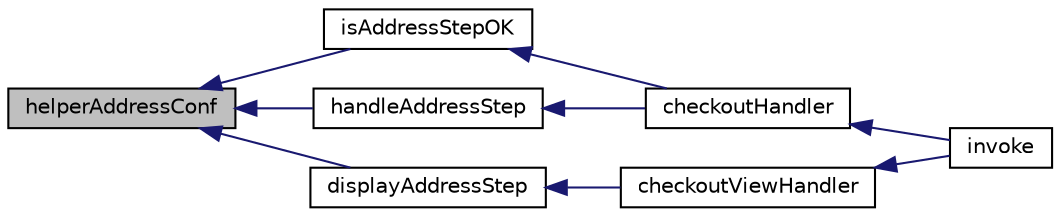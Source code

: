 digraph "helperAddressConf"
{
  edge [fontname="Helvetica",fontsize="10",labelfontname="Helvetica",labelfontsize="10"];
  node [fontname="Helvetica",fontsize="10",shape=record];
  rankdir="LR";
  Node1 [label="helperAddressConf",height=0.2,width=0.4,color="black", fillcolor="grey75", style="filled", fontcolor="black"];
  Node1 -> Node2 [dir="back",color="midnightblue",fontsize="10",style="solid",fontname="Helvetica"];
  Node2 [label="isAddressStepOK",height=0.2,width=0.4,color="black", fillcolor="white", style="filled",URL="$class_s_s_checkout_controller.html#a9df854ae91d98455f35fca3ebcfffe4f",tooltip="Prüfen ob Schritt ok. "];
  Node2 -> Node3 [dir="back",color="midnightblue",fontsize="10",style="solid",fontname="Helvetica"];
  Node3 [label="checkoutHandler",height=0.2,width=0.4,color="black", fillcolor="white", style="filled",URL="$class_s_s_checkout_controller.html#aa2a0d5ed77007dbe98a2be79f430971e"];
  Node3 -> Node4 [dir="back",color="midnightblue",fontsize="10",style="solid",fontname="Helvetica"];
  Node4 [label="invoke",height=0.2,width=0.4,color="black", fillcolor="white", style="filled",URL="$class_s_s_checkout_controller.html#a969cad912937b1e2e6e66b49d8148738"];
  Node1 -> Node5 [dir="back",color="midnightblue",fontsize="10",style="solid",fontname="Helvetica"];
  Node5 [label="displayAddressStep",height=0.2,width=0.4,color="black", fillcolor="white", style="filled",URL="$class_s_s_checkout_controller.html#af999e424d297f29eb22b72f385545ded",tooltip="Adresse View. "];
  Node5 -> Node6 [dir="back",color="midnightblue",fontsize="10",style="solid",fontname="Helvetica"];
  Node6 [label="checkoutViewHandler",height=0.2,width=0.4,color="black", fillcolor="white", style="filled",URL="$class_s_s_checkout_controller.html#a08bb719581ceca96a42391db628da407"];
  Node6 -> Node4 [dir="back",color="midnightblue",fontsize="10",style="solid",fontname="Helvetica"];
  Node1 -> Node7 [dir="back",color="midnightblue",fontsize="10",style="solid",fontname="Helvetica"];
  Node7 [label="handleAddressStep",height=0.2,width=0.4,color="black", fillcolor="white", style="filled",URL="$class_s_s_checkout_controller.html#a591ddd7bd573dd36b23cf23c3d6817e1",tooltip="Adresse Login-Handler. "];
  Node7 -> Node3 [dir="back",color="midnightblue",fontsize="10",style="solid",fontname="Helvetica"];
}
